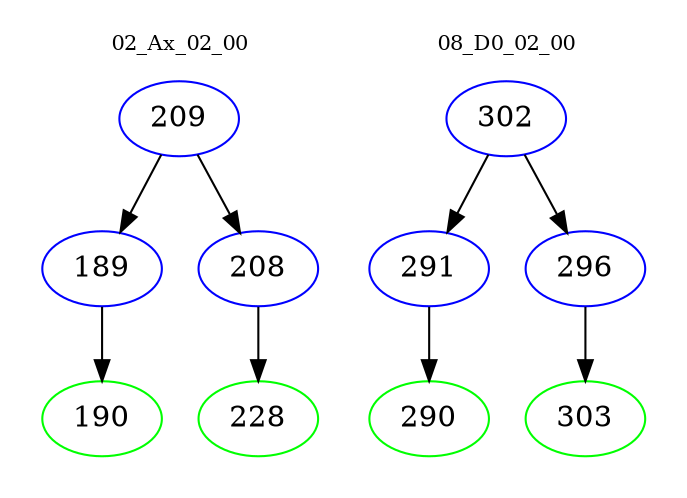 digraph{
subgraph cluster_0 {
color = white
label = "02_Ax_02_00";
fontsize=10;
T0_209 [label="209", color="blue"]
T0_209 -> T0_189 [color="black"]
T0_189 [label="189", color="blue"]
T0_189 -> T0_190 [color="black"]
T0_190 [label="190", color="green"]
T0_209 -> T0_208 [color="black"]
T0_208 [label="208", color="blue"]
T0_208 -> T0_228 [color="black"]
T0_228 [label="228", color="green"]
}
subgraph cluster_1 {
color = white
label = "08_D0_02_00";
fontsize=10;
T1_302 [label="302", color="blue"]
T1_302 -> T1_291 [color="black"]
T1_291 [label="291", color="blue"]
T1_291 -> T1_290 [color="black"]
T1_290 [label="290", color="green"]
T1_302 -> T1_296 [color="black"]
T1_296 [label="296", color="blue"]
T1_296 -> T1_303 [color="black"]
T1_303 [label="303", color="green"]
}
}
